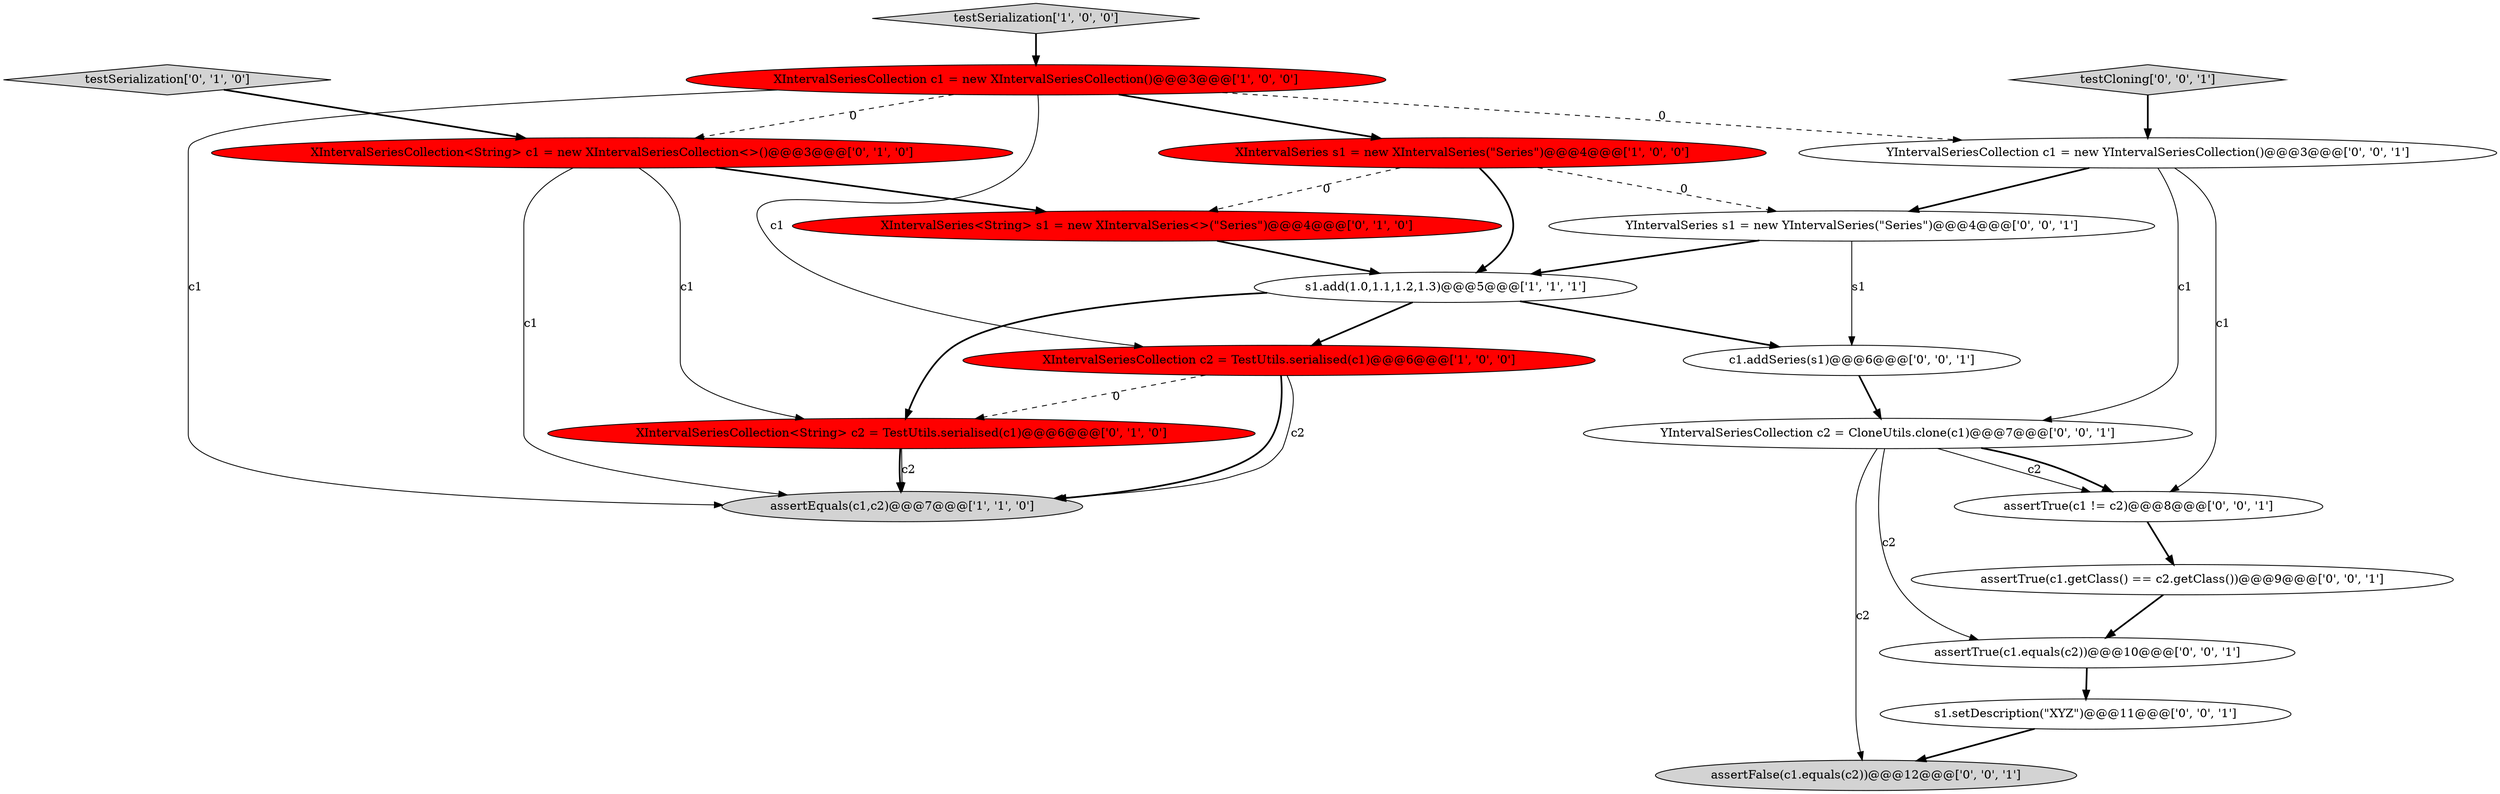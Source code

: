 digraph {
1 [style = filled, label = "XIntervalSeriesCollection c1 = new XIntervalSeriesCollection()@@@3@@@['1', '0', '0']", fillcolor = red, shape = ellipse image = "AAA1AAABBB1BBB"];
3 [style = filled, label = "testSerialization['1', '0', '0']", fillcolor = lightgray, shape = diamond image = "AAA0AAABBB1BBB"];
4 [style = filled, label = "s1.add(1.0,1.1,1.2,1.3)@@@5@@@['1', '1', '1']", fillcolor = white, shape = ellipse image = "AAA0AAABBB1BBB"];
8 [style = filled, label = "XIntervalSeriesCollection<String> c2 = TestUtils.serialised(c1)@@@6@@@['0', '1', '0']", fillcolor = red, shape = ellipse image = "AAA1AAABBB2BBB"];
14 [style = filled, label = "s1.setDescription(\"XYZ\")@@@11@@@['0', '0', '1']", fillcolor = white, shape = ellipse image = "AAA0AAABBB3BBB"];
16 [style = filled, label = "assertTrue(c1.getClass() == c2.getClass())@@@9@@@['0', '0', '1']", fillcolor = white, shape = ellipse image = "AAA0AAABBB3BBB"];
17 [style = filled, label = "assertFalse(c1.equals(c2))@@@12@@@['0', '0', '1']", fillcolor = lightgray, shape = ellipse image = "AAA0AAABBB3BBB"];
19 [style = filled, label = "YIntervalSeriesCollection c1 = new YIntervalSeriesCollection()@@@3@@@['0', '0', '1']", fillcolor = white, shape = ellipse image = "AAA0AAABBB3BBB"];
6 [style = filled, label = "XIntervalSeriesCollection<String> c1 = new XIntervalSeriesCollection<>()@@@3@@@['0', '1', '0']", fillcolor = red, shape = ellipse image = "AAA1AAABBB2BBB"];
5 [style = filled, label = "XIntervalSeriesCollection c2 = TestUtils.serialised(c1)@@@6@@@['1', '0', '0']", fillcolor = red, shape = ellipse image = "AAA1AAABBB1BBB"];
10 [style = filled, label = "YIntervalSeries s1 = new YIntervalSeries(\"Series\")@@@4@@@['0', '0', '1']", fillcolor = white, shape = ellipse image = "AAA0AAABBB3BBB"];
7 [style = filled, label = "XIntervalSeries<String> s1 = new XIntervalSeries<>(\"Series\")@@@4@@@['0', '1', '0']", fillcolor = red, shape = ellipse image = "AAA1AAABBB2BBB"];
15 [style = filled, label = "assertTrue(c1.equals(c2))@@@10@@@['0', '0', '1']", fillcolor = white, shape = ellipse image = "AAA0AAABBB3BBB"];
11 [style = filled, label = "assertTrue(c1 != c2)@@@8@@@['0', '0', '1']", fillcolor = white, shape = ellipse image = "AAA0AAABBB3BBB"];
9 [style = filled, label = "testSerialization['0', '1', '0']", fillcolor = lightgray, shape = diamond image = "AAA0AAABBB2BBB"];
0 [style = filled, label = "assertEquals(c1,c2)@@@7@@@['1', '1', '0']", fillcolor = lightgray, shape = ellipse image = "AAA0AAABBB1BBB"];
13 [style = filled, label = "c1.addSeries(s1)@@@6@@@['0', '0', '1']", fillcolor = white, shape = ellipse image = "AAA0AAABBB3BBB"];
2 [style = filled, label = "XIntervalSeries s1 = new XIntervalSeries(\"Series\")@@@4@@@['1', '0', '0']", fillcolor = red, shape = ellipse image = "AAA1AAABBB1BBB"];
12 [style = filled, label = "YIntervalSeriesCollection c2 = CloneUtils.clone(c1)@@@7@@@['0', '0', '1']", fillcolor = white, shape = ellipse image = "AAA0AAABBB3BBB"];
18 [style = filled, label = "testCloning['0', '0', '1']", fillcolor = lightgray, shape = diamond image = "AAA0AAABBB3BBB"];
11->16 [style = bold, label=""];
16->15 [style = bold, label=""];
12->11 [style = solid, label="c2"];
3->1 [style = bold, label=""];
15->14 [style = bold, label=""];
8->0 [style = solid, label="c2"];
19->12 [style = solid, label="c1"];
1->0 [style = solid, label="c1"];
4->13 [style = bold, label=""];
1->19 [style = dashed, label="0"];
12->11 [style = bold, label=""];
18->19 [style = bold, label=""];
6->8 [style = solid, label="c1"];
19->10 [style = bold, label=""];
14->17 [style = bold, label=""];
7->4 [style = bold, label=""];
19->11 [style = solid, label="c1"];
2->7 [style = dashed, label="0"];
2->4 [style = bold, label=""];
2->10 [style = dashed, label="0"];
9->6 [style = bold, label=""];
8->0 [style = bold, label=""];
6->0 [style = solid, label="c1"];
13->12 [style = bold, label=""];
5->0 [style = bold, label=""];
1->5 [style = solid, label="c1"];
1->6 [style = dashed, label="0"];
12->17 [style = solid, label="c2"];
10->4 [style = bold, label=""];
12->15 [style = solid, label="c2"];
10->13 [style = solid, label="s1"];
4->8 [style = bold, label=""];
5->8 [style = dashed, label="0"];
1->2 [style = bold, label=""];
6->7 [style = bold, label=""];
4->5 [style = bold, label=""];
5->0 [style = solid, label="c2"];
}
